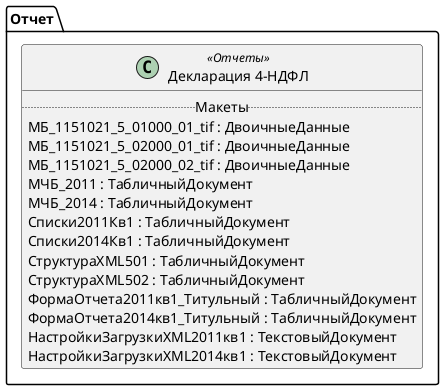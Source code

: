 ﻿@startuml РегламентированныйОтчет4НДФЛ
'!include templates.wsd
'..\include templates.wsd
class Отчет.РегламентированныйОтчет4НДФЛ as "Декларация 4-НДФЛ" <<Отчеты>>
{
..Макеты..
МБ_1151021_5_01000_01_tif : ДвоичныеДанные
МБ_1151021_5_02000_01_tif : ДвоичныеДанные
МБ_1151021_5_02000_02_tif : ДвоичныеДанные
МЧБ_2011 : ТабличныйДокумент
МЧБ_2014 : ТабличныйДокумент
Списки2011Кв1 : ТабличныйДокумент
Списки2014Кв1 : ТабличныйДокумент
СтруктураXML501 : ТабличныйДокумент
СтруктураXML502 : ТабличныйДокумент
ФормаОтчета2011кв1_Титульный : ТабличныйДокумент
ФормаОтчета2014кв1_Титульный : ТабличныйДокумент
НастройкиЗагрузкиXML2011кв1 : ТекстовыйДокумент
НастройкиЗагрузкиXML2014кв1 : ТекстовыйДокумент
}
@enduml
